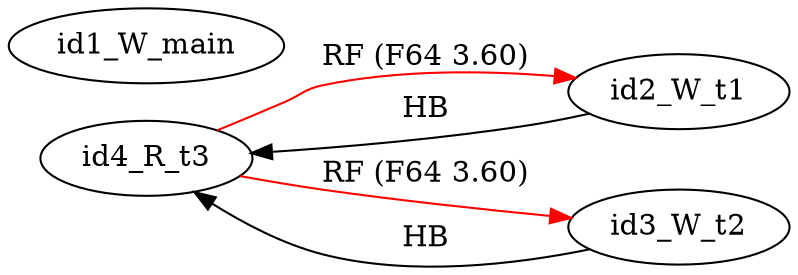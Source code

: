 digraph memory_model {
rankdir=LR;
splines=true; esep=0.5;
id4_R_t3 -> id2_W_t1 [label = "RF (F64 3.60)", color="red"];
id4_R_t3 -> id3_W_t2 [label = "RF (F64 3.60)", color="red"];
id2_W_t1 -> id4_R_t3 [label = "HB", color="black"];
id3_W_t2 -> id4_R_t3 [label = "HB", color="black"];
id1_W_main [pos="5.0,2!"]
id2_W_t1 [pos="0,0!"]
id3_W_t2 [pos="5,0!"]
id4_R_t3 [pos="10,0!"]
}